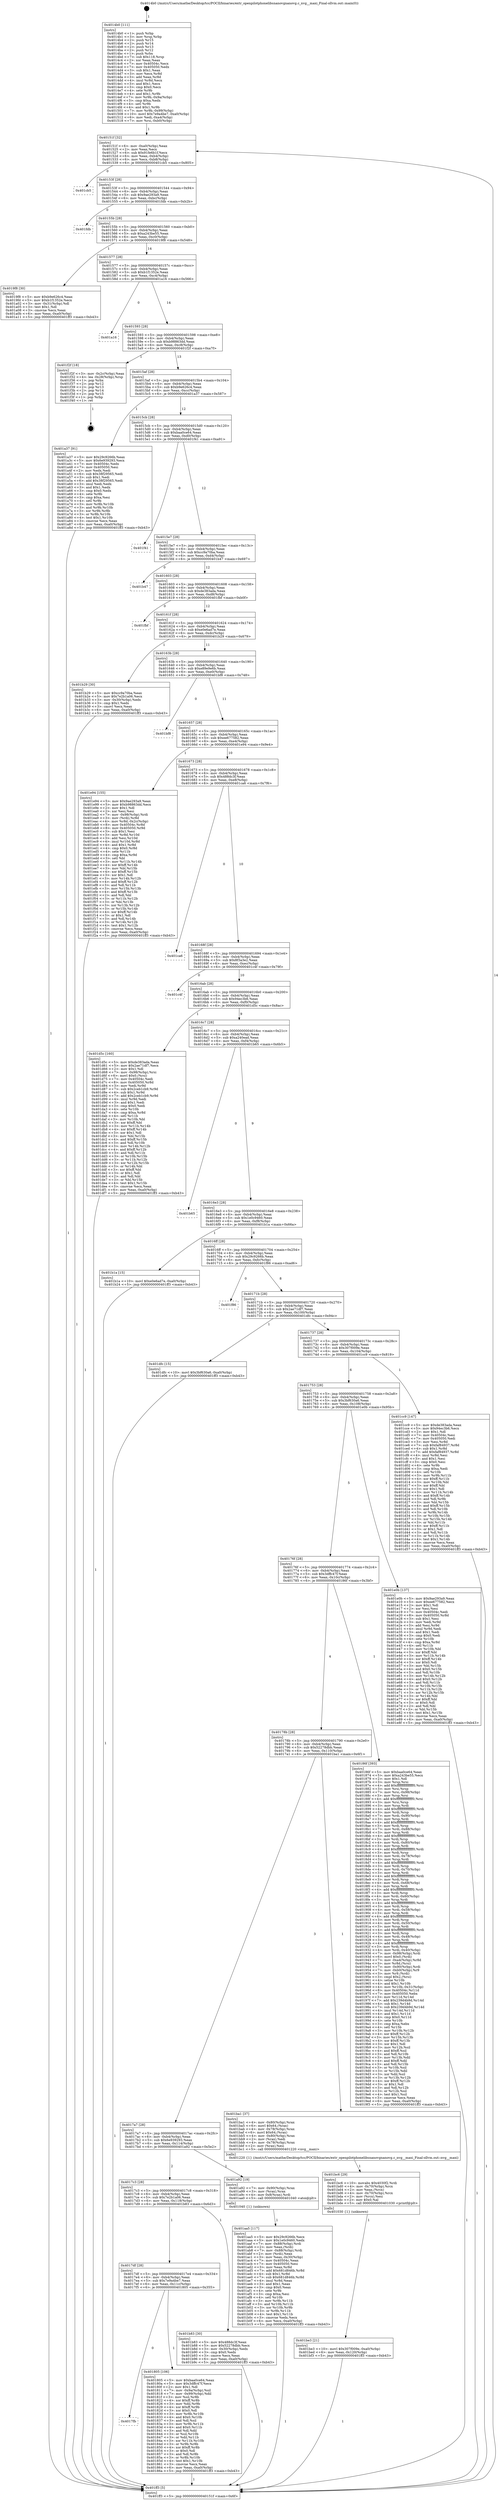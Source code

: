 digraph "0x4014b0" {
  label = "0x4014b0 (/mnt/c/Users/mathe/Desktop/tcc/POCII/binaries/extr_openpilotphonelibsnanovgnanovg.c_nvg__maxi_Final-ollvm.out::main(0))"
  labelloc = "t"
  node[shape=record]

  Entry [label="",width=0.3,height=0.3,shape=circle,fillcolor=black,style=filled]
  "0x40151f" [label="{
     0x40151f [32]\l
     | [instrs]\l
     &nbsp;&nbsp;0x40151f \<+6\>: mov -0xa0(%rbp),%eax\l
     &nbsp;&nbsp;0x401525 \<+2\>: mov %eax,%ecx\l
     &nbsp;&nbsp;0x401527 \<+6\>: sub $0x91fe6b1f,%ecx\l
     &nbsp;&nbsp;0x40152d \<+6\>: mov %eax,-0xb4(%rbp)\l
     &nbsp;&nbsp;0x401533 \<+6\>: mov %ecx,-0xb8(%rbp)\l
     &nbsp;&nbsp;0x401539 \<+6\>: je 0000000000401cb5 \<main+0x805\>\l
  }"]
  "0x401cb5" [label="{
     0x401cb5\l
  }", style=dashed]
  "0x40153f" [label="{
     0x40153f [28]\l
     | [instrs]\l
     &nbsp;&nbsp;0x40153f \<+5\>: jmp 0000000000401544 \<main+0x94\>\l
     &nbsp;&nbsp;0x401544 \<+6\>: mov -0xb4(%rbp),%eax\l
     &nbsp;&nbsp;0x40154a \<+5\>: sub $0x9ae293a9,%eax\l
     &nbsp;&nbsp;0x40154f \<+6\>: mov %eax,-0xbc(%rbp)\l
     &nbsp;&nbsp;0x401555 \<+6\>: je 0000000000401fdb \<main+0xb2b\>\l
  }"]
  Exit [label="",width=0.3,height=0.3,shape=circle,fillcolor=black,style=filled,peripheries=2]
  "0x401fdb" [label="{
     0x401fdb\l
  }", style=dashed]
  "0x40155b" [label="{
     0x40155b [28]\l
     | [instrs]\l
     &nbsp;&nbsp;0x40155b \<+5\>: jmp 0000000000401560 \<main+0xb0\>\l
     &nbsp;&nbsp;0x401560 \<+6\>: mov -0xb4(%rbp),%eax\l
     &nbsp;&nbsp;0x401566 \<+5\>: sub $0xa243be55,%eax\l
     &nbsp;&nbsp;0x40156b \<+6\>: mov %eax,-0xc0(%rbp)\l
     &nbsp;&nbsp;0x401571 \<+6\>: je 00000000004019f8 \<main+0x548\>\l
  }"]
  "0x401be3" [label="{
     0x401be3 [21]\l
     | [instrs]\l
     &nbsp;&nbsp;0x401be3 \<+10\>: movl $0x307f009e,-0xa0(%rbp)\l
     &nbsp;&nbsp;0x401bed \<+6\>: mov %eax,-0x120(%rbp)\l
     &nbsp;&nbsp;0x401bf3 \<+5\>: jmp 0000000000401ff3 \<main+0xb43\>\l
  }"]
  "0x4019f8" [label="{
     0x4019f8 [30]\l
     | [instrs]\l
     &nbsp;&nbsp;0x4019f8 \<+5\>: mov $0xb9e626c4,%eax\l
     &nbsp;&nbsp;0x4019fd \<+5\>: mov $0xb1f1352e,%ecx\l
     &nbsp;&nbsp;0x401a02 \<+3\>: mov -0x31(%rbp),%dl\l
     &nbsp;&nbsp;0x401a05 \<+3\>: test $0x1,%dl\l
     &nbsp;&nbsp;0x401a08 \<+3\>: cmovne %ecx,%eax\l
     &nbsp;&nbsp;0x401a0b \<+6\>: mov %eax,-0xa0(%rbp)\l
     &nbsp;&nbsp;0x401a11 \<+5\>: jmp 0000000000401ff3 \<main+0xb43\>\l
  }"]
  "0x401577" [label="{
     0x401577 [28]\l
     | [instrs]\l
     &nbsp;&nbsp;0x401577 \<+5\>: jmp 000000000040157c \<main+0xcc\>\l
     &nbsp;&nbsp;0x40157c \<+6\>: mov -0xb4(%rbp),%eax\l
     &nbsp;&nbsp;0x401582 \<+5\>: sub $0xb1f1352e,%eax\l
     &nbsp;&nbsp;0x401587 \<+6\>: mov %eax,-0xc4(%rbp)\l
     &nbsp;&nbsp;0x40158d \<+6\>: je 0000000000401a16 \<main+0x566\>\l
  }"]
  "0x401bc6" [label="{
     0x401bc6 [29]\l
     | [instrs]\l
     &nbsp;&nbsp;0x401bc6 \<+10\>: movabs $0x4030f2,%rdi\l
     &nbsp;&nbsp;0x401bd0 \<+4\>: mov -0x70(%rbp),%rcx\l
     &nbsp;&nbsp;0x401bd4 \<+2\>: mov %eax,(%rcx)\l
     &nbsp;&nbsp;0x401bd6 \<+4\>: mov -0x70(%rbp),%rcx\l
     &nbsp;&nbsp;0x401bda \<+2\>: mov (%rcx),%esi\l
     &nbsp;&nbsp;0x401bdc \<+2\>: mov $0x0,%al\l
     &nbsp;&nbsp;0x401bde \<+5\>: call 0000000000401030 \<printf@plt\>\l
     | [calls]\l
     &nbsp;&nbsp;0x401030 \{1\} (unknown)\l
  }"]
  "0x401a16" [label="{
     0x401a16\l
  }", style=dashed]
  "0x401593" [label="{
     0x401593 [28]\l
     | [instrs]\l
     &nbsp;&nbsp;0x401593 \<+5\>: jmp 0000000000401598 \<main+0xe8\>\l
     &nbsp;&nbsp;0x401598 \<+6\>: mov -0xb4(%rbp),%eax\l
     &nbsp;&nbsp;0x40159e \<+5\>: sub $0xb98863dd,%eax\l
     &nbsp;&nbsp;0x4015a3 \<+6\>: mov %eax,-0xc8(%rbp)\l
     &nbsp;&nbsp;0x4015a9 \<+6\>: je 0000000000401f2f \<main+0xa7f\>\l
  }"]
  "0x401aa5" [label="{
     0x401aa5 [117]\l
     | [instrs]\l
     &nbsp;&nbsp;0x401aa5 \<+5\>: mov $0x29c9266b,%ecx\l
     &nbsp;&nbsp;0x401aaa \<+5\>: mov $0x1e0c9460,%edx\l
     &nbsp;&nbsp;0x401aaf \<+7\>: mov -0x88(%rbp),%rdi\l
     &nbsp;&nbsp;0x401ab6 \<+2\>: mov %eax,(%rdi)\l
     &nbsp;&nbsp;0x401ab8 \<+7\>: mov -0x88(%rbp),%rdi\l
     &nbsp;&nbsp;0x401abf \<+2\>: mov (%rdi),%eax\l
     &nbsp;&nbsp;0x401ac1 \<+3\>: mov %eax,-0x30(%rbp)\l
     &nbsp;&nbsp;0x401ac4 \<+7\>: mov 0x40504c,%eax\l
     &nbsp;&nbsp;0x401acb \<+7\>: mov 0x405050,%esi\l
     &nbsp;&nbsp;0x401ad2 \<+3\>: mov %eax,%r8d\l
     &nbsp;&nbsp;0x401ad5 \<+7\>: add $0x681d846b,%r8d\l
     &nbsp;&nbsp;0x401adc \<+4\>: sub $0x1,%r8d\l
     &nbsp;&nbsp;0x401ae0 \<+7\>: sub $0x681d846b,%r8d\l
     &nbsp;&nbsp;0x401ae7 \<+4\>: imul %r8d,%eax\l
     &nbsp;&nbsp;0x401aeb \<+3\>: and $0x1,%eax\l
     &nbsp;&nbsp;0x401aee \<+3\>: cmp $0x0,%eax\l
     &nbsp;&nbsp;0x401af1 \<+4\>: sete %r9b\l
     &nbsp;&nbsp;0x401af5 \<+3\>: cmp $0xa,%esi\l
     &nbsp;&nbsp;0x401af8 \<+4\>: setl %r10b\l
     &nbsp;&nbsp;0x401afc \<+3\>: mov %r9b,%r11b\l
     &nbsp;&nbsp;0x401aff \<+3\>: and %r10b,%r11b\l
     &nbsp;&nbsp;0x401b02 \<+3\>: xor %r10b,%r9b\l
     &nbsp;&nbsp;0x401b05 \<+3\>: or %r9b,%r11b\l
     &nbsp;&nbsp;0x401b08 \<+4\>: test $0x1,%r11b\l
     &nbsp;&nbsp;0x401b0c \<+3\>: cmovne %edx,%ecx\l
     &nbsp;&nbsp;0x401b0f \<+6\>: mov %ecx,-0xa0(%rbp)\l
     &nbsp;&nbsp;0x401b15 \<+5\>: jmp 0000000000401ff3 \<main+0xb43\>\l
  }"]
  "0x401f2f" [label="{
     0x401f2f [18]\l
     | [instrs]\l
     &nbsp;&nbsp;0x401f2f \<+3\>: mov -0x2c(%rbp),%eax\l
     &nbsp;&nbsp;0x401f32 \<+4\>: lea -0x28(%rbp),%rsp\l
     &nbsp;&nbsp;0x401f36 \<+1\>: pop %rbx\l
     &nbsp;&nbsp;0x401f37 \<+2\>: pop %r12\l
     &nbsp;&nbsp;0x401f39 \<+2\>: pop %r13\l
     &nbsp;&nbsp;0x401f3b \<+2\>: pop %r14\l
     &nbsp;&nbsp;0x401f3d \<+2\>: pop %r15\l
     &nbsp;&nbsp;0x401f3f \<+1\>: pop %rbp\l
     &nbsp;&nbsp;0x401f40 \<+1\>: ret\l
  }"]
  "0x4015af" [label="{
     0x4015af [28]\l
     | [instrs]\l
     &nbsp;&nbsp;0x4015af \<+5\>: jmp 00000000004015b4 \<main+0x104\>\l
     &nbsp;&nbsp;0x4015b4 \<+6\>: mov -0xb4(%rbp),%eax\l
     &nbsp;&nbsp;0x4015ba \<+5\>: sub $0xb9e626c4,%eax\l
     &nbsp;&nbsp;0x4015bf \<+6\>: mov %eax,-0xcc(%rbp)\l
     &nbsp;&nbsp;0x4015c5 \<+6\>: je 0000000000401a37 \<main+0x587\>\l
  }"]
  "0x4014b0" [label="{
     0x4014b0 [111]\l
     | [instrs]\l
     &nbsp;&nbsp;0x4014b0 \<+1\>: push %rbp\l
     &nbsp;&nbsp;0x4014b1 \<+3\>: mov %rsp,%rbp\l
     &nbsp;&nbsp;0x4014b4 \<+2\>: push %r15\l
     &nbsp;&nbsp;0x4014b6 \<+2\>: push %r14\l
     &nbsp;&nbsp;0x4014b8 \<+2\>: push %r13\l
     &nbsp;&nbsp;0x4014ba \<+2\>: push %r12\l
     &nbsp;&nbsp;0x4014bc \<+1\>: push %rbx\l
     &nbsp;&nbsp;0x4014bd \<+7\>: sub $0x118,%rsp\l
     &nbsp;&nbsp;0x4014c4 \<+2\>: xor %eax,%eax\l
     &nbsp;&nbsp;0x4014c6 \<+7\>: mov 0x40504c,%ecx\l
     &nbsp;&nbsp;0x4014cd \<+7\>: mov 0x405050,%edx\l
     &nbsp;&nbsp;0x4014d4 \<+3\>: sub $0x1,%eax\l
     &nbsp;&nbsp;0x4014d7 \<+3\>: mov %ecx,%r8d\l
     &nbsp;&nbsp;0x4014da \<+3\>: add %eax,%r8d\l
     &nbsp;&nbsp;0x4014dd \<+4\>: imul %r8d,%ecx\l
     &nbsp;&nbsp;0x4014e1 \<+3\>: and $0x1,%ecx\l
     &nbsp;&nbsp;0x4014e4 \<+3\>: cmp $0x0,%ecx\l
     &nbsp;&nbsp;0x4014e7 \<+4\>: sete %r9b\l
     &nbsp;&nbsp;0x4014eb \<+4\>: and $0x1,%r9b\l
     &nbsp;&nbsp;0x4014ef \<+7\>: mov %r9b,-0x9a(%rbp)\l
     &nbsp;&nbsp;0x4014f6 \<+3\>: cmp $0xa,%edx\l
     &nbsp;&nbsp;0x4014f9 \<+4\>: setl %r9b\l
     &nbsp;&nbsp;0x4014fd \<+4\>: and $0x1,%r9b\l
     &nbsp;&nbsp;0x401501 \<+7\>: mov %r9b,-0x99(%rbp)\l
     &nbsp;&nbsp;0x401508 \<+10\>: movl $0x7e9a4be7,-0xa0(%rbp)\l
     &nbsp;&nbsp;0x401512 \<+6\>: mov %edi,-0xa4(%rbp)\l
     &nbsp;&nbsp;0x401518 \<+7\>: mov %rsi,-0xb0(%rbp)\l
  }"]
  "0x401a37" [label="{
     0x401a37 [91]\l
     | [instrs]\l
     &nbsp;&nbsp;0x401a37 \<+5\>: mov $0x29c9266b,%eax\l
     &nbsp;&nbsp;0x401a3c \<+5\>: mov $0x6e939293,%ecx\l
     &nbsp;&nbsp;0x401a41 \<+7\>: mov 0x40504c,%edx\l
     &nbsp;&nbsp;0x401a48 \<+7\>: mov 0x405050,%esi\l
     &nbsp;&nbsp;0x401a4f \<+2\>: mov %edx,%edi\l
     &nbsp;&nbsp;0x401a51 \<+6\>: sub $0x38f29565,%edi\l
     &nbsp;&nbsp;0x401a57 \<+3\>: sub $0x1,%edi\l
     &nbsp;&nbsp;0x401a5a \<+6\>: add $0x38f29565,%edi\l
     &nbsp;&nbsp;0x401a60 \<+3\>: imul %edi,%edx\l
     &nbsp;&nbsp;0x401a63 \<+3\>: and $0x1,%edx\l
     &nbsp;&nbsp;0x401a66 \<+3\>: cmp $0x0,%edx\l
     &nbsp;&nbsp;0x401a69 \<+4\>: sete %r8b\l
     &nbsp;&nbsp;0x401a6d \<+3\>: cmp $0xa,%esi\l
     &nbsp;&nbsp;0x401a70 \<+4\>: setl %r9b\l
     &nbsp;&nbsp;0x401a74 \<+3\>: mov %r8b,%r10b\l
     &nbsp;&nbsp;0x401a77 \<+3\>: and %r9b,%r10b\l
     &nbsp;&nbsp;0x401a7a \<+3\>: xor %r9b,%r8b\l
     &nbsp;&nbsp;0x401a7d \<+3\>: or %r8b,%r10b\l
     &nbsp;&nbsp;0x401a80 \<+4\>: test $0x1,%r10b\l
     &nbsp;&nbsp;0x401a84 \<+3\>: cmovne %ecx,%eax\l
     &nbsp;&nbsp;0x401a87 \<+6\>: mov %eax,-0xa0(%rbp)\l
     &nbsp;&nbsp;0x401a8d \<+5\>: jmp 0000000000401ff3 \<main+0xb43\>\l
  }"]
  "0x4015cb" [label="{
     0x4015cb [28]\l
     | [instrs]\l
     &nbsp;&nbsp;0x4015cb \<+5\>: jmp 00000000004015d0 \<main+0x120\>\l
     &nbsp;&nbsp;0x4015d0 \<+6\>: mov -0xb4(%rbp),%eax\l
     &nbsp;&nbsp;0x4015d6 \<+5\>: sub $0xbaa0ce64,%eax\l
     &nbsp;&nbsp;0x4015db \<+6\>: mov %eax,-0xd0(%rbp)\l
     &nbsp;&nbsp;0x4015e1 \<+6\>: je 0000000000401f41 \<main+0xa91\>\l
  }"]
  "0x401ff3" [label="{
     0x401ff3 [5]\l
     | [instrs]\l
     &nbsp;&nbsp;0x401ff3 \<+5\>: jmp 000000000040151f \<main+0x6f\>\l
  }"]
  "0x401f41" [label="{
     0x401f41\l
  }", style=dashed]
  "0x4015e7" [label="{
     0x4015e7 [28]\l
     | [instrs]\l
     &nbsp;&nbsp;0x4015e7 \<+5\>: jmp 00000000004015ec \<main+0x13c\>\l
     &nbsp;&nbsp;0x4015ec \<+6\>: mov -0xb4(%rbp),%eax\l
     &nbsp;&nbsp;0x4015f2 \<+5\>: sub $0xcc9a70ba,%eax\l
     &nbsp;&nbsp;0x4015f7 \<+6\>: mov %eax,-0xd4(%rbp)\l
     &nbsp;&nbsp;0x4015fd \<+6\>: je 0000000000401b47 \<main+0x697\>\l
  }"]
  "0x4017fb" [label="{
     0x4017fb\l
  }", style=dashed]
  "0x401b47" [label="{
     0x401b47\l
  }", style=dashed]
  "0x401603" [label="{
     0x401603 [28]\l
     | [instrs]\l
     &nbsp;&nbsp;0x401603 \<+5\>: jmp 0000000000401608 \<main+0x158\>\l
     &nbsp;&nbsp;0x401608 \<+6\>: mov -0xb4(%rbp),%eax\l
     &nbsp;&nbsp;0x40160e \<+5\>: sub $0xde383ada,%eax\l
     &nbsp;&nbsp;0x401613 \<+6\>: mov %eax,-0xd8(%rbp)\l
     &nbsp;&nbsp;0x401619 \<+6\>: je 0000000000401fbf \<main+0xb0f\>\l
  }"]
  "0x401805" [label="{
     0x401805 [106]\l
     | [instrs]\l
     &nbsp;&nbsp;0x401805 \<+5\>: mov $0xbaa0ce64,%eax\l
     &nbsp;&nbsp;0x40180a \<+5\>: mov $0x3dffc47f,%ecx\l
     &nbsp;&nbsp;0x40180f \<+2\>: mov $0x1,%dl\l
     &nbsp;&nbsp;0x401811 \<+7\>: mov -0x9a(%rbp),%sil\l
     &nbsp;&nbsp;0x401818 \<+7\>: mov -0x99(%rbp),%dil\l
     &nbsp;&nbsp;0x40181f \<+3\>: mov %sil,%r8b\l
     &nbsp;&nbsp;0x401822 \<+4\>: xor $0xff,%r8b\l
     &nbsp;&nbsp;0x401826 \<+3\>: mov %dil,%r9b\l
     &nbsp;&nbsp;0x401829 \<+4\>: xor $0xff,%r9b\l
     &nbsp;&nbsp;0x40182d \<+3\>: xor $0x0,%dl\l
     &nbsp;&nbsp;0x401830 \<+3\>: mov %r8b,%r10b\l
     &nbsp;&nbsp;0x401833 \<+4\>: and $0x0,%r10b\l
     &nbsp;&nbsp;0x401837 \<+3\>: and %dl,%sil\l
     &nbsp;&nbsp;0x40183a \<+3\>: mov %r9b,%r11b\l
     &nbsp;&nbsp;0x40183d \<+4\>: and $0x0,%r11b\l
     &nbsp;&nbsp;0x401841 \<+3\>: and %dl,%dil\l
     &nbsp;&nbsp;0x401844 \<+3\>: or %sil,%r10b\l
     &nbsp;&nbsp;0x401847 \<+3\>: or %dil,%r11b\l
     &nbsp;&nbsp;0x40184a \<+3\>: xor %r11b,%r10b\l
     &nbsp;&nbsp;0x40184d \<+3\>: or %r9b,%r8b\l
     &nbsp;&nbsp;0x401850 \<+4\>: xor $0xff,%r8b\l
     &nbsp;&nbsp;0x401854 \<+3\>: or $0x0,%dl\l
     &nbsp;&nbsp;0x401857 \<+3\>: and %dl,%r8b\l
     &nbsp;&nbsp;0x40185a \<+3\>: or %r8b,%r10b\l
     &nbsp;&nbsp;0x40185d \<+4\>: test $0x1,%r10b\l
     &nbsp;&nbsp;0x401861 \<+3\>: cmovne %ecx,%eax\l
     &nbsp;&nbsp;0x401864 \<+6\>: mov %eax,-0xa0(%rbp)\l
     &nbsp;&nbsp;0x40186a \<+5\>: jmp 0000000000401ff3 \<main+0xb43\>\l
  }"]
  "0x401fbf" [label="{
     0x401fbf\l
  }", style=dashed]
  "0x40161f" [label="{
     0x40161f [28]\l
     | [instrs]\l
     &nbsp;&nbsp;0x40161f \<+5\>: jmp 0000000000401624 \<main+0x174\>\l
     &nbsp;&nbsp;0x401624 \<+6\>: mov -0xb4(%rbp),%eax\l
     &nbsp;&nbsp;0x40162a \<+5\>: sub $0xe0e6ad7e,%eax\l
     &nbsp;&nbsp;0x40162f \<+6\>: mov %eax,-0xdc(%rbp)\l
     &nbsp;&nbsp;0x401635 \<+6\>: je 0000000000401b29 \<main+0x679\>\l
  }"]
  "0x4017df" [label="{
     0x4017df [28]\l
     | [instrs]\l
     &nbsp;&nbsp;0x4017df \<+5\>: jmp 00000000004017e4 \<main+0x334\>\l
     &nbsp;&nbsp;0x4017e4 \<+6\>: mov -0xb4(%rbp),%eax\l
     &nbsp;&nbsp;0x4017ea \<+5\>: sub $0x7e9a4be7,%eax\l
     &nbsp;&nbsp;0x4017ef \<+6\>: mov %eax,-0x11c(%rbp)\l
     &nbsp;&nbsp;0x4017f5 \<+6\>: je 0000000000401805 \<main+0x355\>\l
  }"]
  "0x401b29" [label="{
     0x401b29 [30]\l
     | [instrs]\l
     &nbsp;&nbsp;0x401b29 \<+5\>: mov $0xcc9a70ba,%eax\l
     &nbsp;&nbsp;0x401b2e \<+5\>: mov $0x7e2b1a06,%ecx\l
     &nbsp;&nbsp;0x401b33 \<+3\>: mov -0x30(%rbp),%edx\l
     &nbsp;&nbsp;0x401b36 \<+3\>: cmp $0x1,%edx\l
     &nbsp;&nbsp;0x401b39 \<+3\>: cmovl %ecx,%eax\l
     &nbsp;&nbsp;0x401b3c \<+6\>: mov %eax,-0xa0(%rbp)\l
     &nbsp;&nbsp;0x401b42 \<+5\>: jmp 0000000000401ff3 \<main+0xb43\>\l
  }"]
  "0x40163b" [label="{
     0x40163b [28]\l
     | [instrs]\l
     &nbsp;&nbsp;0x40163b \<+5\>: jmp 0000000000401640 \<main+0x190\>\l
     &nbsp;&nbsp;0x401640 \<+6\>: mov -0xb4(%rbp),%eax\l
     &nbsp;&nbsp;0x401646 \<+5\>: sub $0xe89e9e6b,%eax\l
     &nbsp;&nbsp;0x40164b \<+6\>: mov %eax,-0xe0(%rbp)\l
     &nbsp;&nbsp;0x401651 \<+6\>: je 0000000000401bf8 \<main+0x748\>\l
  }"]
  "0x401b83" [label="{
     0x401b83 [30]\l
     | [instrs]\l
     &nbsp;&nbsp;0x401b83 \<+5\>: mov $0x488dc3f,%eax\l
     &nbsp;&nbsp;0x401b88 \<+5\>: mov $0x52278dbb,%ecx\l
     &nbsp;&nbsp;0x401b8d \<+3\>: mov -0x30(%rbp),%edx\l
     &nbsp;&nbsp;0x401b90 \<+3\>: cmp $0x0,%edx\l
     &nbsp;&nbsp;0x401b93 \<+3\>: cmove %ecx,%eax\l
     &nbsp;&nbsp;0x401b96 \<+6\>: mov %eax,-0xa0(%rbp)\l
     &nbsp;&nbsp;0x401b9c \<+5\>: jmp 0000000000401ff3 \<main+0xb43\>\l
  }"]
  "0x401bf8" [label="{
     0x401bf8\l
  }", style=dashed]
  "0x401657" [label="{
     0x401657 [28]\l
     | [instrs]\l
     &nbsp;&nbsp;0x401657 \<+5\>: jmp 000000000040165c \<main+0x1ac\>\l
     &nbsp;&nbsp;0x40165c \<+6\>: mov -0xb4(%rbp),%eax\l
     &nbsp;&nbsp;0x401662 \<+5\>: sub $0xee677582,%eax\l
     &nbsp;&nbsp;0x401667 \<+6\>: mov %eax,-0xe4(%rbp)\l
     &nbsp;&nbsp;0x40166d \<+6\>: je 0000000000401e94 \<main+0x9e4\>\l
  }"]
  "0x4017c3" [label="{
     0x4017c3 [28]\l
     | [instrs]\l
     &nbsp;&nbsp;0x4017c3 \<+5\>: jmp 00000000004017c8 \<main+0x318\>\l
     &nbsp;&nbsp;0x4017c8 \<+6\>: mov -0xb4(%rbp),%eax\l
     &nbsp;&nbsp;0x4017ce \<+5\>: sub $0x7e2b1a06,%eax\l
     &nbsp;&nbsp;0x4017d3 \<+6\>: mov %eax,-0x118(%rbp)\l
     &nbsp;&nbsp;0x4017d9 \<+6\>: je 0000000000401b83 \<main+0x6d3\>\l
  }"]
  "0x401e94" [label="{
     0x401e94 [155]\l
     | [instrs]\l
     &nbsp;&nbsp;0x401e94 \<+5\>: mov $0x9ae293a9,%eax\l
     &nbsp;&nbsp;0x401e99 \<+5\>: mov $0xb98863dd,%ecx\l
     &nbsp;&nbsp;0x401e9e \<+2\>: mov $0x1,%dl\l
     &nbsp;&nbsp;0x401ea0 \<+2\>: xor %esi,%esi\l
     &nbsp;&nbsp;0x401ea2 \<+7\>: mov -0x98(%rbp),%rdi\l
     &nbsp;&nbsp;0x401ea9 \<+3\>: mov (%rdi),%r8d\l
     &nbsp;&nbsp;0x401eac \<+4\>: mov %r8d,-0x2c(%rbp)\l
     &nbsp;&nbsp;0x401eb0 \<+8\>: mov 0x40504c,%r8d\l
     &nbsp;&nbsp;0x401eb8 \<+8\>: mov 0x405050,%r9d\l
     &nbsp;&nbsp;0x401ec0 \<+3\>: sub $0x1,%esi\l
     &nbsp;&nbsp;0x401ec3 \<+3\>: mov %r8d,%r10d\l
     &nbsp;&nbsp;0x401ec6 \<+3\>: add %esi,%r10d\l
     &nbsp;&nbsp;0x401ec9 \<+4\>: imul %r10d,%r8d\l
     &nbsp;&nbsp;0x401ecd \<+4\>: and $0x1,%r8d\l
     &nbsp;&nbsp;0x401ed1 \<+4\>: cmp $0x0,%r8d\l
     &nbsp;&nbsp;0x401ed5 \<+4\>: sete %r11b\l
     &nbsp;&nbsp;0x401ed9 \<+4\>: cmp $0xa,%r9d\l
     &nbsp;&nbsp;0x401edd \<+3\>: setl %bl\l
     &nbsp;&nbsp;0x401ee0 \<+3\>: mov %r11b,%r14b\l
     &nbsp;&nbsp;0x401ee3 \<+4\>: xor $0xff,%r14b\l
     &nbsp;&nbsp;0x401ee7 \<+3\>: mov %bl,%r15b\l
     &nbsp;&nbsp;0x401eea \<+4\>: xor $0xff,%r15b\l
     &nbsp;&nbsp;0x401eee \<+3\>: xor $0x1,%dl\l
     &nbsp;&nbsp;0x401ef1 \<+3\>: mov %r14b,%r12b\l
     &nbsp;&nbsp;0x401ef4 \<+4\>: and $0xff,%r12b\l
     &nbsp;&nbsp;0x401ef8 \<+3\>: and %dl,%r11b\l
     &nbsp;&nbsp;0x401efb \<+3\>: mov %r15b,%r13b\l
     &nbsp;&nbsp;0x401efe \<+4\>: and $0xff,%r13b\l
     &nbsp;&nbsp;0x401f02 \<+2\>: and %dl,%bl\l
     &nbsp;&nbsp;0x401f04 \<+3\>: or %r11b,%r12b\l
     &nbsp;&nbsp;0x401f07 \<+3\>: or %bl,%r13b\l
     &nbsp;&nbsp;0x401f0a \<+3\>: xor %r13b,%r12b\l
     &nbsp;&nbsp;0x401f0d \<+3\>: or %r15b,%r14b\l
     &nbsp;&nbsp;0x401f10 \<+4\>: xor $0xff,%r14b\l
     &nbsp;&nbsp;0x401f14 \<+3\>: or $0x1,%dl\l
     &nbsp;&nbsp;0x401f17 \<+3\>: and %dl,%r14b\l
     &nbsp;&nbsp;0x401f1a \<+3\>: or %r14b,%r12b\l
     &nbsp;&nbsp;0x401f1d \<+4\>: test $0x1,%r12b\l
     &nbsp;&nbsp;0x401f21 \<+3\>: cmovne %ecx,%eax\l
     &nbsp;&nbsp;0x401f24 \<+6\>: mov %eax,-0xa0(%rbp)\l
     &nbsp;&nbsp;0x401f2a \<+5\>: jmp 0000000000401ff3 \<main+0xb43\>\l
  }"]
  "0x401673" [label="{
     0x401673 [28]\l
     | [instrs]\l
     &nbsp;&nbsp;0x401673 \<+5\>: jmp 0000000000401678 \<main+0x1c8\>\l
     &nbsp;&nbsp;0x401678 \<+6\>: mov -0xb4(%rbp),%eax\l
     &nbsp;&nbsp;0x40167e \<+5\>: sub $0x488dc3f,%eax\l
     &nbsp;&nbsp;0x401683 \<+6\>: mov %eax,-0xe8(%rbp)\l
     &nbsp;&nbsp;0x401689 \<+6\>: je 0000000000401ca6 \<main+0x7f6\>\l
  }"]
  "0x401a92" [label="{
     0x401a92 [19]\l
     | [instrs]\l
     &nbsp;&nbsp;0x401a92 \<+7\>: mov -0x90(%rbp),%rax\l
     &nbsp;&nbsp;0x401a99 \<+3\>: mov (%rax),%rax\l
     &nbsp;&nbsp;0x401a9c \<+4\>: mov 0x8(%rax),%rdi\l
     &nbsp;&nbsp;0x401aa0 \<+5\>: call 0000000000401040 \<atoi@plt\>\l
     | [calls]\l
     &nbsp;&nbsp;0x401040 \{1\} (unknown)\l
  }"]
  "0x401ca6" [label="{
     0x401ca6\l
  }", style=dashed]
  "0x40168f" [label="{
     0x40168f [28]\l
     | [instrs]\l
     &nbsp;&nbsp;0x40168f \<+5\>: jmp 0000000000401694 \<main+0x1e4\>\l
     &nbsp;&nbsp;0x401694 \<+6\>: mov -0xb4(%rbp),%eax\l
     &nbsp;&nbsp;0x40169a \<+5\>: sub $0x8f3a3e2,%eax\l
     &nbsp;&nbsp;0x40169f \<+6\>: mov %eax,-0xec(%rbp)\l
     &nbsp;&nbsp;0x4016a5 \<+6\>: je 0000000000401c4f \<main+0x79f\>\l
  }"]
  "0x4017a7" [label="{
     0x4017a7 [28]\l
     | [instrs]\l
     &nbsp;&nbsp;0x4017a7 \<+5\>: jmp 00000000004017ac \<main+0x2fc\>\l
     &nbsp;&nbsp;0x4017ac \<+6\>: mov -0xb4(%rbp),%eax\l
     &nbsp;&nbsp;0x4017b2 \<+5\>: sub $0x6e939293,%eax\l
     &nbsp;&nbsp;0x4017b7 \<+6\>: mov %eax,-0x114(%rbp)\l
     &nbsp;&nbsp;0x4017bd \<+6\>: je 0000000000401a92 \<main+0x5e2\>\l
  }"]
  "0x401c4f" [label="{
     0x401c4f\l
  }", style=dashed]
  "0x4016ab" [label="{
     0x4016ab [28]\l
     | [instrs]\l
     &nbsp;&nbsp;0x4016ab \<+5\>: jmp 00000000004016b0 \<main+0x200\>\l
     &nbsp;&nbsp;0x4016b0 \<+6\>: mov -0xb4(%rbp),%eax\l
     &nbsp;&nbsp;0x4016b6 \<+5\>: sub $0x94ec3b6,%eax\l
     &nbsp;&nbsp;0x4016bb \<+6\>: mov %eax,-0xf0(%rbp)\l
     &nbsp;&nbsp;0x4016c1 \<+6\>: je 0000000000401d5c \<main+0x8ac\>\l
  }"]
  "0x401ba1" [label="{
     0x401ba1 [37]\l
     | [instrs]\l
     &nbsp;&nbsp;0x401ba1 \<+4\>: mov -0x80(%rbp),%rax\l
     &nbsp;&nbsp;0x401ba5 \<+6\>: movl $0x64,(%rax)\l
     &nbsp;&nbsp;0x401bab \<+4\>: mov -0x78(%rbp),%rax\l
     &nbsp;&nbsp;0x401baf \<+6\>: movl $0x64,(%rax)\l
     &nbsp;&nbsp;0x401bb5 \<+4\>: mov -0x80(%rbp),%rax\l
     &nbsp;&nbsp;0x401bb9 \<+2\>: mov (%rax),%edi\l
     &nbsp;&nbsp;0x401bbb \<+4\>: mov -0x78(%rbp),%rax\l
     &nbsp;&nbsp;0x401bbf \<+2\>: mov (%rax),%esi\l
     &nbsp;&nbsp;0x401bc1 \<+5\>: call 0000000000401220 \<nvg__maxi\>\l
     | [calls]\l
     &nbsp;&nbsp;0x401220 \{1\} (/mnt/c/Users/mathe/Desktop/tcc/POCII/binaries/extr_openpilotphonelibsnanovgnanovg.c_nvg__maxi_Final-ollvm.out::nvg__maxi)\l
  }"]
  "0x401d5c" [label="{
     0x401d5c [160]\l
     | [instrs]\l
     &nbsp;&nbsp;0x401d5c \<+5\>: mov $0xde383ada,%eax\l
     &nbsp;&nbsp;0x401d61 \<+5\>: mov $0x2ae71df7,%ecx\l
     &nbsp;&nbsp;0x401d66 \<+2\>: mov $0x1,%dl\l
     &nbsp;&nbsp;0x401d68 \<+7\>: mov -0x98(%rbp),%rsi\l
     &nbsp;&nbsp;0x401d6f \<+6\>: movl $0x0,(%rsi)\l
     &nbsp;&nbsp;0x401d75 \<+7\>: mov 0x40504c,%edi\l
     &nbsp;&nbsp;0x401d7c \<+8\>: mov 0x405050,%r8d\l
     &nbsp;&nbsp;0x401d84 \<+3\>: mov %edi,%r9d\l
     &nbsp;&nbsp;0x401d87 \<+7\>: sub $0x2ceb1cb9,%r9d\l
     &nbsp;&nbsp;0x401d8e \<+4\>: sub $0x1,%r9d\l
     &nbsp;&nbsp;0x401d92 \<+7\>: add $0x2ceb1cb9,%r9d\l
     &nbsp;&nbsp;0x401d99 \<+4\>: imul %r9d,%edi\l
     &nbsp;&nbsp;0x401d9d \<+3\>: and $0x1,%edi\l
     &nbsp;&nbsp;0x401da0 \<+3\>: cmp $0x0,%edi\l
     &nbsp;&nbsp;0x401da3 \<+4\>: sete %r10b\l
     &nbsp;&nbsp;0x401da7 \<+4\>: cmp $0xa,%r8d\l
     &nbsp;&nbsp;0x401dab \<+4\>: setl %r11b\l
     &nbsp;&nbsp;0x401daf \<+3\>: mov %r10b,%bl\l
     &nbsp;&nbsp;0x401db2 \<+3\>: xor $0xff,%bl\l
     &nbsp;&nbsp;0x401db5 \<+3\>: mov %r11b,%r14b\l
     &nbsp;&nbsp;0x401db8 \<+4\>: xor $0xff,%r14b\l
     &nbsp;&nbsp;0x401dbc \<+3\>: xor $0x1,%dl\l
     &nbsp;&nbsp;0x401dbf \<+3\>: mov %bl,%r15b\l
     &nbsp;&nbsp;0x401dc2 \<+4\>: and $0xff,%r15b\l
     &nbsp;&nbsp;0x401dc6 \<+3\>: and %dl,%r10b\l
     &nbsp;&nbsp;0x401dc9 \<+3\>: mov %r14b,%r12b\l
     &nbsp;&nbsp;0x401dcc \<+4\>: and $0xff,%r12b\l
     &nbsp;&nbsp;0x401dd0 \<+3\>: and %dl,%r11b\l
     &nbsp;&nbsp;0x401dd3 \<+3\>: or %r10b,%r15b\l
     &nbsp;&nbsp;0x401dd6 \<+3\>: or %r11b,%r12b\l
     &nbsp;&nbsp;0x401dd9 \<+3\>: xor %r12b,%r15b\l
     &nbsp;&nbsp;0x401ddc \<+3\>: or %r14b,%bl\l
     &nbsp;&nbsp;0x401ddf \<+3\>: xor $0xff,%bl\l
     &nbsp;&nbsp;0x401de2 \<+3\>: or $0x1,%dl\l
     &nbsp;&nbsp;0x401de5 \<+2\>: and %dl,%bl\l
     &nbsp;&nbsp;0x401de7 \<+3\>: or %bl,%r15b\l
     &nbsp;&nbsp;0x401dea \<+4\>: test $0x1,%r15b\l
     &nbsp;&nbsp;0x401dee \<+3\>: cmovne %ecx,%eax\l
     &nbsp;&nbsp;0x401df1 \<+6\>: mov %eax,-0xa0(%rbp)\l
     &nbsp;&nbsp;0x401df7 \<+5\>: jmp 0000000000401ff3 \<main+0xb43\>\l
  }"]
  "0x4016c7" [label="{
     0x4016c7 [28]\l
     | [instrs]\l
     &nbsp;&nbsp;0x4016c7 \<+5\>: jmp 00000000004016cc \<main+0x21c\>\l
     &nbsp;&nbsp;0x4016cc \<+6\>: mov -0xb4(%rbp),%eax\l
     &nbsp;&nbsp;0x4016d2 \<+5\>: sub $0xa240ead,%eax\l
     &nbsp;&nbsp;0x4016d7 \<+6\>: mov %eax,-0xf4(%rbp)\l
     &nbsp;&nbsp;0x4016dd \<+6\>: je 0000000000401b65 \<main+0x6b5\>\l
  }"]
  "0x40178b" [label="{
     0x40178b [28]\l
     | [instrs]\l
     &nbsp;&nbsp;0x40178b \<+5\>: jmp 0000000000401790 \<main+0x2e0\>\l
     &nbsp;&nbsp;0x401790 \<+6\>: mov -0xb4(%rbp),%eax\l
     &nbsp;&nbsp;0x401796 \<+5\>: sub $0x52278dbb,%eax\l
     &nbsp;&nbsp;0x40179b \<+6\>: mov %eax,-0x110(%rbp)\l
     &nbsp;&nbsp;0x4017a1 \<+6\>: je 0000000000401ba1 \<main+0x6f1\>\l
  }"]
  "0x401b65" [label="{
     0x401b65\l
  }", style=dashed]
  "0x4016e3" [label="{
     0x4016e3 [28]\l
     | [instrs]\l
     &nbsp;&nbsp;0x4016e3 \<+5\>: jmp 00000000004016e8 \<main+0x238\>\l
     &nbsp;&nbsp;0x4016e8 \<+6\>: mov -0xb4(%rbp),%eax\l
     &nbsp;&nbsp;0x4016ee \<+5\>: sub $0x1e0c9460,%eax\l
     &nbsp;&nbsp;0x4016f3 \<+6\>: mov %eax,-0xf8(%rbp)\l
     &nbsp;&nbsp;0x4016f9 \<+6\>: je 0000000000401b1a \<main+0x66a\>\l
  }"]
  "0x40186f" [label="{
     0x40186f [393]\l
     | [instrs]\l
     &nbsp;&nbsp;0x40186f \<+5\>: mov $0xbaa0ce64,%eax\l
     &nbsp;&nbsp;0x401874 \<+5\>: mov $0xa243be55,%ecx\l
     &nbsp;&nbsp;0x401879 \<+2\>: mov $0x1,%dl\l
     &nbsp;&nbsp;0x40187b \<+3\>: mov %rsp,%rsi\l
     &nbsp;&nbsp;0x40187e \<+4\>: add $0xfffffffffffffff0,%rsi\l
     &nbsp;&nbsp;0x401882 \<+3\>: mov %rsi,%rsp\l
     &nbsp;&nbsp;0x401885 \<+7\>: mov %rsi,-0x98(%rbp)\l
     &nbsp;&nbsp;0x40188c \<+3\>: mov %rsp,%rsi\l
     &nbsp;&nbsp;0x40188f \<+4\>: add $0xfffffffffffffff0,%rsi\l
     &nbsp;&nbsp;0x401893 \<+3\>: mov %rsi,%rsp\l
     &nbsp;&nbsp;0x401896 \<+3\>: mov %rsp,%rdi\l
     &nbsp;&nbsp;0x401899 \<+4\>: add $0xfffffffffffffff0,%rdi\l
     &nbsp;&nbsp;0x40189d \<+3\>: mov %rdi,%rsp\l
     &nbsp;&nbsp;0x4018a0 \<+7\>: mov %rdi,-0x90(%rbp)\l
     &nbsp;&nbsp;0x4018a7 \<+3\>: mov %rsp,%rdi\l
     &nbsp;&nbsp;0x4018aa \<+4\>: add $0xfffffffffffffff0,%rdi\l
     &nbsp;&nbsp;0x4018ae \<+3\>: mov %rdi,%rsp\l
     &nbsp;&nbsp;0x4018b1 \<+7\>: mov %rdi,-0x88(%rbp)\l
     &nbsp;&nbsp;0x4018b8 \<+3\>: mov %rsp,%rdi\l
     &nbsp;&nbsp;0x4018bb \<+4\>: add $0xfffffffffffffff0,%rdi\l
     &nbsp;&nbsp;0x4018bf \<+3\>: mov %rdi,%rsp\l
     &nbsp;&nbsp;0x4018c2 \<+4\>: mov %rdi,-0x80(%rbp)\l
     &nbsp;&nbsp;0x4018c6 \<+3\>: mov %rsp,%rdi\l
     &nbsp;&nbsp;0x4018c9 \<+4\>: add $0xfffffffffffffff0,%rdi\l
     &nbsp;&nbsp;0x4018cd \<+3\>: mov %rdi,%rsp\l
     &nbsp;&nbsp;0x4018d0 \<+4\>: mov %rdi,-0x78(%rbp)\l
     &nbsp;&nbsp;0x4018d4 \<+3\>: mov %rsp,%rdi\l
     &nbsp;&nbsp;0x4018d7 \<+4\>: add $0xfffffffffffffff0,%rdi\l
     &nbsp;&nbsp;0x4018db \<+3\>: mov %rdi,%rsp\l
     &nbsp;&nbsp;0x4018de \<+4\>: mov %rdi,-0x70(%rbp)\l
     &nbsp;&nbsp;0x4018e2 \<+3\>: mov %rsp,%rdi\l
     &nbsp;&nbsp;0x4018e5 \<+4\>: add $0xfffffffffffffff0,%rdi\l
     &nbsp;&nbsp;0x4018e9 \<+3\>: mov %rdi,%rsp\l
     &nbsp;&nbsp;0x4018ec \<+4\>: mov %rdi,-0x68(%rbp)\l
     &nbsp;&nbsp;0x4018f0 \<+3\>: mov %rsp,%rdi\l
     &nbsp;&nbsp;0x4018f3 \<+4\>: add $0xfffffffffffffff0,%rdi\l
     &nbsp;&nbsp;0x4018f7 \<+3\>: mov %rdi,%rsp\l
     &nbsp;&nbsp;0x4018fa \<+4\>: mov %rdi,-0x60(%rbp)\l
     &nbsp;&nbsp;0x4018fe \<+3\>: mov %rsp,%rdi\l
     &nbsp;&nbsp;0x401901 \<+4\>: add $0xfffffffffffffff0,%rdi\l
     &nbsp;&nbsp;0x401905 \<+3\>: mov %rdi,%rsp\l
     &nbsp;&nbsp;0x401908 \<+4\>: mov %rdi,-0x58(%rbp)\l
     &nbsp;&nbsp;0x40190c \<+3\>: mov %rsp,%rdi\l
     &nbsp;&nbsp;0x40190f \<+4\>: add $0xfffffffffffffff0,%rdi\l
     &nbsp;&nbsp;0x401913 \<+3\>: mov %rdi,%rsp\l
     &nbsp;&nbsp;0x401916 \<+4\>: mov %rdi,-0x50(%rbp)\l
     &nbsp;&nbsp;0x40191a \<+3\>: mov %rsp,%rdi\l
     &nbsp;&nbsp;0x40191d \<+4\>: add $0xfffffffffffffff0,%rdi\l
     &nbsp;&nbsp;0x401921 \<+3\>: mov %rdi,%rsp\l
     &nbsp;&nbsp;0x401924 \<+4\>: mov %rdi,-0x48(%rbp)\l
     &nbsp;&nbsp;0x401928 \<+3\>: mov %rsp,%rdi\l
     &nbsp;&nbsp;0x40192b \<+4\>: add $0xfffffffffffffff0,%rdi\l
     &nbsp;&nbsp;0x40192f \<+3\>: mov %rdi,%rsp\l
     &nbsp;&nbsp;0x401932 \<+4\>: mov %rdi,-0x40(%rbp)\l
     &nbsp;&nbsp;0x401936 \<+7\>: mov -0x98(%rbp),%rdi\l
     &nbsp;&nbsp;0x40193d \<+6\>: movl $0x0,(%rdi)\l
     &nbsp;&nbsp;0x401943 \<+7\>: mov -0xa4(%rbp),%r8d\l
     &nbsp;&nbsp;0x40194a \<+3\>: mov %r8d,(%rsi)\l
     &nbsp;&nbsp;0x40194d \<+7\>: mov -0x90(%rbp),%rdi\l
     &nbsp;&nbsp;0x401954 \<+7\>: mov -0xb0(%rbp),%r9\l
     &nbsp;&nbsp;0x40195b \<+3\>: mov %r9,(%rdi)\l
     &nbsp;&nbsp;0x40195e \<+3\>: cmpl $0x2,(%rsi)\l
     &nbsp;&nbsp;0x401961 \<+4\>: setne %r10b\l
     &nbsp;&nbsp;0x401965 \<+4\>: and $0x1,%r10b\l
     &nbsp;&nbsp;0x401969 \<+4\>: mov %r10b,-0x31(%rbp)\l
     &nbsp;&nbsp;0x40196d \<+8\>: mov 0x40504c,%r11d\l
     &nbsp;&nbsp;0x401975 \<+7\>: mov 0x405050,%ebx\l
     &nbsp;&nbsp;0x40197c \<+3\>: mov %r11d,%r14d\l
     &nbsp;&nbsp;0x40197f \<+7\>: add $0x239d4b9d,%r14d\l
     &nbsp;&nbsp;0x401986 \<+4\>: sub $0x1,%r14d\l
     &nbsp;&nbsp;0x40198a \<+7\>: sub $0x239d4b9d,%r14d\l
     &nbsp;&nbsp;0x401991 \<+4\>: imul %r14d,%r11d\l
     &nbsp;&nbsp;0x401995 \<+4\>: and $0x1,%r11d\l
     &nbsp;&nbsp;0x401999 \<+4\>: cmp $0x0,%r11d\l
     &nbsp;&nbsp;0x40199d \<+4\>: sete %r10b\l
     &nbsp;&nbsp;0x4019a1 \<+3\>: cmp $0xa,%ebx\l
     &nbsp;&nbsp;0x4019a4 \<+4\>: setl %r15b\l
     &nbsp;&nbsp;0x4019a8 \<+3\>: mov %r10b,%r12b\l
     &nbsp;&nbsp;0x4019ab \<+4\>: xor $0xff,%r12b\l
     &nbsp;&nbsp;0x4019af \<+3\>: mov %r15b,%r13b\l
     &nbsp;&nbsp;0x4019b2 \<+4\>: xor $0xff,%r13b\l
     &nbsp;&nbsp;0x4019b6 \<+3\>: xor $0x1,%dl\l
     &nbsp;&nbsp;0x4019b9 \<+3\>: mov %r12b,%sil\l
     &nbsp;&nbsp;0x4019bc \<+4\>: and $0xff,%sil\l
     &nbsp;&nbsp;0x4019c0 \<+3\>: and %dl,%r10b\l
     &nbsp;&nbsp;0x4019c3 \<+3\>: mov %r13b,%dil\l
     &nbsp;&nbsp;0x4019c6 \<+4\>: and $0xff,%dil\l
     &nbsp;&nbsp;0x4019ca \<+3\>: and %dl,%r15b\l
     &nbsp;&nbsp;0x4019cd \<+3\>: or %r10b,%sil\l
     &nbsp;&nbsp;0x4019d0 \<+3\>: or %r15b,%dil\l
     &nbsp;&nbsp;0x4019d3 \<+3\>: xor %dil,%sil\l
     &nbsp;&nbsp;0x4019d6 \<+3\>: or %r13b,%r12b\l
     &nbsp;&nbsp;0x4019d9 \<+4\>: xor $0xff,%r12b\l
     &nbsp;&nbsp;0x4019dd \<+3\>: or $0x1,%dl\l
     &nbsp;&nbsp;0x4019e0 \<+3\>: and %dl,%r12b\l
     &nbsp;&nbsp;0x4019e3 \<+3\>: or %r12b,%sil\l
     &nbsp;&nbsp;0x4019e6 \<+4\>: test $0x1,%sil\l
     &nbsp;&nbsp;0x4019ea \<+3\>: cmovne %ecx,%eax\l
     &nbsp;&nbsp;0x4019ed \<+6\>: mov %eax,-0xa0(%rbp)\l
     &nbsp;&nbsp;0x4019f3 \<+5\>: jmp 0000000000401ff3 \<main+0xb43\>\l
  }"]
  "0x401b1a" [label="{
     0x401b1a [15]\l
     | [instrs]\l
     &nbsp;&nbsp;0x401b1a \<+10\>: movl $0xe0e6ad7e,-0xa0(%rbp)\l
     &nbsp;&nbsp;0x401b24 \<+5\>: jmp 0000000000401ff3 \<main+0xb43\>\l
  }"]
  "0x4016ff" [label="{
     0x4016ff [28]\l
     | [instrs]\l
     &nbsp;&nbsp;0x4016ff \<+5\>: jmp 0000000000401704 \<main+0x254\>\l
     &nbsp;&nbsp;0x401704 \<+6\>: mov -0xb4(%rbp),%eax\l
     &nbsp;&nbsp;0x40170a \<+5\>: sub $0x29c9266b,%eax\l
     &nbsp;&nbsp;0x40170f \<+6\>: mov %eax,-0xfc(%rbp)\l
     &nbsp;&nbsp;0x401715 \<+6\>: je 0000000000401f86 \<main+0xad6\>\l
  }"]
  "0x40176f" [label="{
     0x40176f [28]\l
     | [instrs]\l
     &nbsp;&nbsp;0x40176f \<+5\>: jmp 0000000000401774 \<main+0x2c4\>\l
     &nbsp;&nbsp;0x401774 \<+6\>: mov -0xb4(%rbp),%eax\l
     &nbsp;&nbsp;0x40177a \<+5\>: sub $0x3dffc47f,%eax\l
     &nbsp;&nbsp;0x40177f \<+6\>: mov %eax,-0x10c(%rbp)\l
     &nbsp;&nbsp;0x401785 \<+6\>: je 000000000040186f \<main+0x3bf\>\l
  }"]
  "0x401f86" [label="{
     0x401f86\l
  }", style=dashed]
  "0x40171b" [label="{
     0x40171b [28]\l
     | [instrs]\l
     &nbsp;&nbsp;0x40171b \<+5\>: jmp 0000000000401720 \<main+0x270\>\l
     &nbsp;&nbsp;0x401720 \<+6\>: mov -0xb4(%rbp),%eax\l
     &nbsp;&nbsp;0x401726 \<+5\>: sub $0x2ae71df7,%eax\l
     &nbsp;&nbsp;0x40172b \<+6\>: mov %eax,-0x100(%rbp)\l
     &nbsp;&nbsp;0x401731 \<+6\>: je 0000000000401dfc \<main+0x94c\>\l
  }"]
  "0x401e0b" [label="{
     0x401e0b [137]\l
     | [instrs]\l
     &nbsp;&nbsp;0x401e0b \<+5\>: mov $0x9ae293a9,%eax\l
     &nbsp;&nbsp;0x401e10 \<+5\>: mov $0xee677582,%ecx\l
     &nbsp;&nbsp;0x401e15 \<+2\>: mov $0x1,%dl\l
     &nbsp;&nbsp;0x401e17 \<+2\>: xor %esi,%esi\l
     &nbsp;&nbsp;0x401e19 \<+7\>: mov 0x40504c,%edi\l
     &nbsp;&nbsp;0x401e20 \<+8\>: mov 0x405050,%r8d\l
     &nbsp;&nbsp;0x401e28 \<+3\>: sub $0x1,%esi\l
     &nbsp;&nbsp;0x401e2b \<+3\>: mov %edi,%r9d\l
     &nbsp;&nbsp;0x401e2e \<+3\>: add %esi,%r9d\l
     &nbsp;&nbsp;0x401e31 \<+4\>: imul %r9d,%edi\l
     &nbsp;&nbsp;0x401e35 \<+3\>: and $0x1,%edi\l
     &nbsp;&nbsp;0x401e38 \<+3\>: cmp $0x0,%edi\l
     &nbsp;&nbsp;0x401e3b \<+4\>: sete %r10b\l
     &nbsp;&nbsp;0x401e3f \<+4\>: cmp $0xa,%r8d\l
     &nbsp;&nbsp;0x401e43 \<+4\>: setl %r11b\l
     &nbsp;&nbsp;0x401e47 \<+3\>: mov %r10b,%bl\l
     &nbsp;&nbsp;0x401e4a \<+3\>: xor $0xff,%bl\l
     &nbsp;&nbsp;0x401e4d \<+3\>: mov %r11b,%r14b\l
     &nbsp;&nbsp;0x401e50 \<+4\>: xor $0xff,%r14b\l
     &nbsp;&nbsp;0x401e54 \<+3\>: xor $0x0,%dl\l
     &nbsp;&nbsp;0x401e57 \<+3\>: mov %bl,%r15b\l
     &nbsp;&nbsp;0x401e5a \<+4\>: and $0x0,%r15b\l
     &nbsp;&nbsp;0x401e5e \<+3\>: and %dl,%r10b\l
     &nbsp;&nbsp;0x401e61 \<+3\>: mov %r14b,%r12b\l
     &nbsp;&nbsp;0x401e64 \<+4\>: and $0x0,%r12b\l
     &nbsp;&nbsp;0x401e68 \<+3\>: and %dl,%r11b\l
     &nbsp;&nbsp;0x401e6b \<+3\>: or %r10b,%r15b\l
     &nbsp;&nbsp;0x401e6e \<+3\>: or %r11b,%r12b\l
     &nbsp;&nbsp;0x401e71 \<+3\>: xor %r12b,%r15b\l
     &nbsp;&nbsp;0x401e74 \<+3\>: or %r14b,%bl\l
     &nbsp;&nbsp;0x401e77 \<+3\>: xor $0xff,%bl\l
     &nbsp;&nbsp;0x401e7a \<+3\>: or $0x0,%dl\l
     &nbsp;&nbsp;0x401e7d \<+2\>: and %dl,%bl\l
     &nbsp;&nbsp;0x401e7f \<+3\>: or %bl,%r15b\l
     &nbsp;&nbsp;0x401e82 \<+4\>: test $0x1,%r15b\l
     &nbsp;&nbsp;0x401e86 \<+3\>: cmovne %ecx,%eax\l
     &nbsp;&nbsp;0x401e89 \<+6\>: mov %eax,-0xa0(%rbp)\l
     &nbsp;&nbsp;0x401e8f \<+5\>: jmp 0000000000401ff3 \<main+0xb43\>\l
  }"]
  "0x401dfc" [label="{
     0x401dfc [15]\l
     | [instrs]\l
     &nbsp;&nbsp;0x401dfc \<+10\>: movl $0x3bf630a6,-0xa0(%rbp)\l
     &nbsp;&nbsp;0x401e06 \<+5\>: jmp 0000000000401ff3 \<main+0xb43\>\l
  }"]
  "0x401737" [label="{
     0x401737 [28]\l
     | [instrs]\l
     &nbsp;&nbsp;0x401737 \<+5\>: jmp 000000000040173c \<main+0x28c\>\l
     &nbsp;&nbsp;0x40173c \<+6\>: mov -0xb4(%rbp),%eax\l
     &nbsp;&nbsp;0x401742 \<+5\>: sub $0x307f009e,%eax\l
     &nbsp;&nbsp;0x401747 \<+6\>: mov %eax,-0x104(%rbp)\l
     &nbsp;&nbsp;0x40174d \<+6\>: je 0000000000401cc9 \<main+0x819\>\l
  }"]
  "0x401753" [label="{
     0x401753 [28]\l
     | [instrs]\l
     &nbsp;&nbsp;0x401753 \<+5\>: jmp 0000000000401758 \<main+0x2a8\>\l
     &nbsp;&nbsp;0x401758 \<+6\>: mov -0xb4(%rbp),%eax\l
     &nbsp;&nbsp;0x40175e \<+5\>: sub $0x3bf630a6,%eax\l
     &nbsp;&nbsp;0x401763 \<+6\>: mov %eax,-0x108(%rbp)\l
     &nbsp;&nbsp;0x401769 \<+6\>: je 0000000000401e0b \<main+0x95b\>\l
  }"]
  "0x401cc9" [label="{
     0x401cc9 [147]\l
     | [instrs]\l
     &nbsp;&nbsp;0x401cc9 \<+5\>: mov $0xde383ada,%eax\l
     &nbsp;&nbsp;0x401cce \<+5\>: mov $0x94ec3b6,%ecx\l
     &nbsp;&nbsp;0x401cd3 \<+2\>: mov $0x1,%dl\l
     &nbsp;&nbsp;0x401cd5 \<+7\>: mov 0x40504c,%esi\l
     &nbsp;&nbsp;0x401cdc \<+7\>: mov 0x405050,%edi\l
     &nbsp;&nbsp;0x401ce3 \<+3\>: mov %esi,%r8d\l
     &nbsp;&nbsp;0x401ce6 \<+7\>: sub $0xfaf84937,%r8d\l
     &nbsp;&nbsp;0x401ced \<+4\>: sub $0x1,%r8d\l
     &nbsp;&nbsp;0x401cf1 \<+7\>: add $0xfaf84937,%r8d\l
     &nbsp;&nbsp;0x401cf8 \<+4\>: imul %r8d,%esi\l
     &nbsp;&nbsp;0x401cfc \<+3\>: and $0x1,%esi\l
     &nbsp;&nbsp;0x401cff \<+3\>: cmp $0x0,%esi\l
     &nbsp;&nbsp;0x401d02 \<+4\>: sete %r9b\l
     &nbsp;&nbsp;0x401d06 \<+3\>: cmp $0xa,%edi\l
     &nbsp;&nbsp;0x401d09 \<+4\>: setl %r10b\l
     &nbsp;&nbsp;0x401d0d \<+3\>: mov %r9b,%r11b\l
     &nbsp;&nbsp;0x401d10 \<+4\>: xor $0xff,%r11b\l
     &nbsp;&nbsp;0x401d14 \<+3\>: mov %r10b,%bl\l
     &nbsp;&nbsp;0x401d17 \<+3\>: xor $0xff,%bl\l
     &nbsp;&nbsp;0x401d1a \<+3\>: xor $0x1,%dl\l
     &nbsp;&nbsp;0x401d1d \<+3\>: mov %r11b,%r14b\l
     &nbsp;&nbsp;0x401d20 \<+4\>: and $0xff,%r14b\l
     &nbsp;&nbsp;0x401d24 \<+3\>: and %dl,%r9b\l
     &nbsp;&nbsp;0x401d27 \<+3\>: mov %bl,%r15b\l
     &nbsp;&nbsp;0x401d2a \<+4\>: and $0xff,%r15b\l
     &nbsp;&nbsp;0x401d2e \<+3\>: and %dl,%r10b\l
     &nbsp;&nbsp;0x401d31 \<+3\>: or %r9b,%r14b\l
     &nbsp;&nbsp;0x401d34 \<+3\>: or %r10b,%r15b\l
     &nbsp;&nbsp;0x401d37 \<+3\>: xor %r15b,%r14b\l
     &nbsp;&nbsp;0x401d3a \<+3\>: or %bl,%r11b\l
     &nbsp;&nbsp;0x401d3d \<+4\>: xor $0xff,%r11b\l
     &nbsp;&nbsp;0x401d41 \<+3\>: or $0x1,%dl\l
     &nbsp;&nbsp;0x401d44 \<+3\>: and %dl,%r11b\l
     &nbsp;&nbsp;0x401d47 \<+3\>: or %r11b,%r14b\l
     &nbsp;&nbsp;0x401d4a \<+4\>: test $0x1,%r14b\l
     &nbsp;&nbsp;0x401d4e \<+3\>: cmovne %ecx,%eax\l
     &nbsp;&nbsp;0x401d51 \<+6\>: mov %eax,-0xa0(%rbp)\l
     &nbsp;&nbsp;0x401d57 \<+5\>: jmp 0000000000401ff3 \<main+0xb43\>\l
  }"]
  Entry -> "0x4014b0" [label=" 1"]
  "0x40151f" -> "0x401cb5" [label=" 0"]
  "0x40151f" -> "0x40153f" [label=" 15"]
  "0x401f2f" -> Exit [label=" 1"]
  "0x40153f" -> "0x401fdb" [label=" 0"]
  "0x40153f" -> "0x40155b" [label=" 15"]
  "0x401e94" -> "0x401ff3" [label=" 1"]
  "0x40155b" -> "0x4019f8" [label=" 1"]
  "0x40155b" -> "0x401577" [label=" 14"]
  "0x401e0b" -> "0x401ff3" [label=" 1"]
  "0x401577" -> "0x401a16" [label=" 0"]
  "0x401577" -> "0x401593" [label=" 14"]
  "0x401dfc" -> "0x401ff3" [label=" 1"]
  "0x401593" -> "0x401f2f" [label=" 1"]
  "0x401593" -> "0x4015af" [label=" 13"]
  "0x401d5c" -> "0x401ff3" [label=" 1"]
  "0x4015af" -> "0x401a37" [label=" 1"]
  "0x4015af" -> "0x4015cb" [label=" 12"]
  "0x401be3" -> "0x401ff3" [label=" 1"]
  "0x4015cb" -> "0x401f41" [label=" 0"]
  "0x4015cb" -> "0x4015e7" [label=" 12"]
  "0x401bc6" -> "0x401be3" [label=" 1"]
  "0x4015e7" -> "0x401b47" [label=" 0"]
  "0x4015e7" -> "0x401603" [label=" 12"]
  "0x401ba1" -> "0x401bc6" [label=" 1"]
  "0x401603" -> "0x401fbf" [label=" 0"]
  "0x401603" -> "0x40161f" [label=" 12"]
  "0x401b83" -> "0x401ff3" [label=" 1"]
  "0x40161f" -> "0x401b29" [label=" 1"]
  "0x40161f" -> "0x40163b" [label=" 11"]
  "0x401b1a" -> "0x401ff3" [label=" 1"]
  "0x40163b" -> "0x401bf8" [label=" 0"]
  "0x40163b" -> "0x401657" [label=" 11"]
  "0x401aa5" -> "0x401ff3" [label=" 1"]
  "0x401657" -> "0x401e94" [label=" 1"]
  "0x401657" -> "0x401673" [label=" 10"]
  "0x401a37" -> "0x401ff3" [label=" 1"]
  "0x401673" -> "0x401ca6" [label=" 0"]
  "0x401673" -> "0x40168f" [label=" 10"]
  "0x4019f8" -> "0x401ff3" [label=" 1"]
  "0x40168f" -> "0x401c4f" [label=" 0"]
  "0x40168f" -> "0x4016ab" [label=" 10"]
  "0x401cc9" -> "0x401ff3" [label=" 1"]
  "0x4016ab" -> "0x401d5c" [label=" 1"]
  "0x4016ab" -> "0x4016c7" [label=" 9"]
  "0x401ff3" -> "0x40151f" [label=" 14"]
  "0x4016c7" -> "0x401b65" [label=" 0"]
  "0x4016c7" -> "0x4016e3" [label=" 9"]
  "0x401805" -> "0x401ff3" [label=" 1"]
  "0x4016e3" -> "0x401b1a" [label=" 1"]
  "0x4016e3" -> "0x4016ff" [label=" 8"]
  "0x4017df" -> "0x4017fb" [label=" 0"]
  "0x4016ff" -> "0x401f86" [label=" 0"]
  "0x4016ff" -> "0x40171b" [label=" 8"]
  "0x401b29" -> "0x401ff3" [label=" 1"]
  "0x40171b" -> "0x401dfc" [label=" 1"]
  "0x40171b" -> "0x401737" [label=" 7"]
  "0x4017c3" -> "0x4017df" [label=" 1"]
  "0x401737" -> "0x401cc9" [label=" 1"]
  "0x401737" -> "0x401753" [label=" 6"]
  "0x4017c3" -> "0x401b83" [label=" 1"]
  "0x401753" -> "0x401e0b" [label=" 1"]
  "0x401753" -> "0x40176f" [label=" 5"]
  "0x4017df" -> "0x401805" [label=" 1"]
  "0x40176f" -> "0x40186f" [label=" 1"]
  "0x40176f" -> "0x40178b" [label=" 4"]
  "0x4014b0" -> "0x40151f" [label=" 1"]
  "0x40178b" -> "0x401ba1" [label=" 1"]
  "0x40178b" -> "0x4017a7" [label=" 3"]
  "0x40186f" -> "0x401ff3" [label=" 1"]
  "0x4017a7" -> "0x401a92" [label=" 1"]
  "0x4017a7" -> "0x4017c3" [label=" 2"]
  "0x401a92" -> "0x401aa5" [label=" 1"]
}
